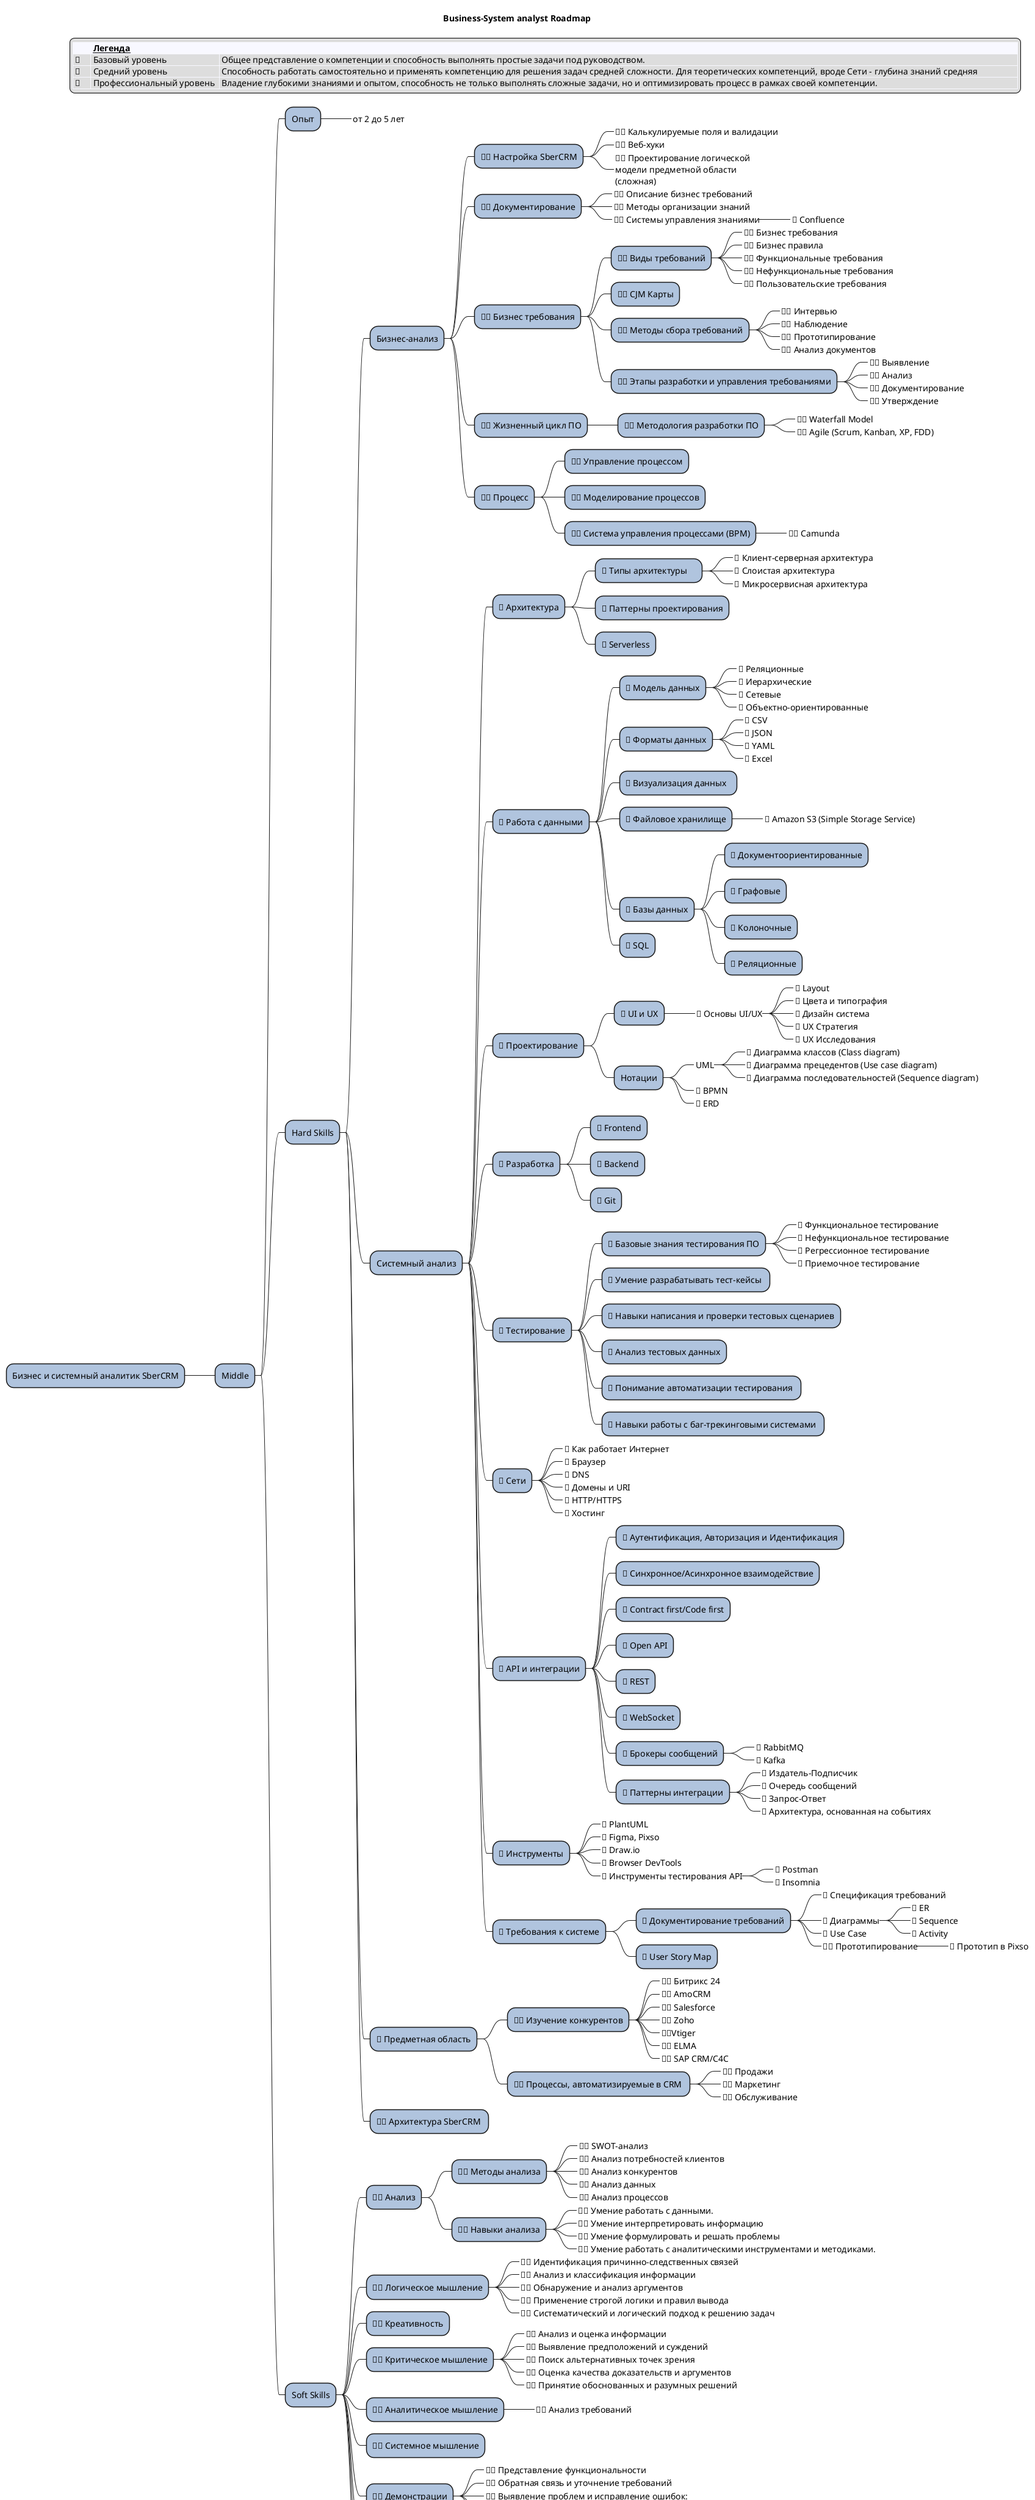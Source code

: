 @startmindmap
/'
    #LightSteelBlue - не пройдено
    #Orange - в процессе изучения
    #YellowGreen - пройдено
    ✅ Есть компетенция
    ❌ Нет компетенции
    ❓ Есть вопросы по компетенции
    ⭕ Не проработано

'/
legend top right
   <#GhostWhite,#GhostWhite>|        |= __Легенда__ | |
   | 🌱 | Базовый уровень           | Общее представление о компетенции и способность выполнять простые задачи под руководством.                                                                                             |
   | 🔶 | Средний уровень           | Способность работать самостоятельно и применять компетенцию для решения задач средней сложности. Для теоретических компетенций, вроде Сети - глубина знаний средняя                  |
   | 🌟 | Профессиональный уровень  | Владение глубокими знаниями и опытом, способность не только выполнять сложные задачи, но и оптимизировать процесс в рамках своей компетенции.                                          |
end legend

title "Business-System analyst Roadmap"
*[#LightSteelBlue] Бизнес и системный аналитик SberCRM
    top to bottom direction
    *[#LightSteelBlue] Middle
        *[#LightSteelBlue]  Опыт
            *[#LightSteelBlue]_ от 2 до 5 лет
        *[#LightSteelBlue] Hard Skills
            left to right direction
            *[#LightSteelBlue] Бизнес-анализ
                *[#LightSteelBlue] 🌟🌟 Настройка SberCRM
                    *[#LightSteelBlue]_ 🌟🌟 Калькулируемые поля и валидации
                    *[#LightSteelBlue]_ 🌟🌟 Веб-хуки
                    *[#LightSteelBlue]_ 🌟🌟 Проектирование логической \nмодели предметной области \n(сложная)
                *[#LightSteelBlue] 🔶🌟 Документирование
                    *[#LightSteelBlue]_ 🔶🌟 Описание бизнес требований
                    *[#LightSteelBlue]_ 🔶🌟 Методы организации знаний
                    *[#LightSteelBlue]_ 🔶🌟 Системы управления знаниями
                        *[#LightSteelBlue]_ 🌟 Confluence
                *[#LightSteelBlue] 🔶🌟 Бизнес требования
                    *[#LightSteelBlue] 🔶🌟 Виды требований
                        *[#LightSteelBlue]_ 🔶🌟 Бизнес требования
                        *[#LightSteelBlue]_ 🔶🌟 Бизнес правила
                        *[#LightSteelBlue]_ 🔶🌟 Функциональные требования
                        *[#LightSteelBlue]_ 🔶🔶 Нефункциональные требования
                        *[#LightSteelBlue]_ 🔶🌟 Пользовательские требования
                    *[#LightSteelBlue] 🌱🔶 CJM Карты
                    *[#LightSteelBlue] 🔶🌟 Методы сбора требований
                        *[#LightSteelBlue]_ 🔶🌟 Интервью
                        *[#LightSteelBlue]_ 🔶🌟 Наблюдение
                        *[#LightSteelBlue]_ 🌱🌟 Прототипирование
                        *[#LightSteelBlue]_ 🌱🌟 Анализ документов
                    *[#LightSteelBlue] 🔶🌟 Этапы разработки и управления требованиями
                        *[#LightSteelBlue]_ 🔶🌟 Выявление
                        *[#LightSteelBlue]_ 🔶🌟 Анализ
                        *[#LightSteelBlue]_ 🔶🌟 Документирование
                        *[#LightSteelBlue]_ 🔶🌟 Утверждение
                *[#LightSteelBlue] 🔶🌟 Жизненный цикл ПО
                    *[#LightSteelBlue] 🔶🌟 Методология разработки ПО
                        *[#LightSteelBlue]_ 🌱🌟 Waterfall Model
                        *[#LightSteelBlue]_ 🔶🌟 Agile (Scrum, Kanban, XP, FDD)
                *[#LightSteelBlue] 🌱🌟 Процесс
                    *[#LightSteelBlue] 🌱🌟 Управление процессом
                    *[#LightSteelBlue] 🌱🌟 Моделирование процессов
                    *[#LightSteelBlue] 🌱🌟 Система управления процессами (BPM)
                        *[#LightSteelBlue]_ 🌱🔶 Camunda
            *[#LightSteelBlue] Системный анализ
                *[#LightSteelBlue] 🌱 Архитектура
                    *[#LightSteelBlue] 🌱 Типы архитектуры    
                        *[#LightSteelBlue]_ 🌱 Клиент-серверная архитектура
                        *[#LightSteelBlue]_ 🌱 Слоистая архитектура
                        *[#LightSteelBlue]_ 🔶 Микросервисная архитектура
                    *[#LightSteelBlue] 🌱 Паттерны проектирования
                    *[#LightSteelBlue] 🌱 Serverless
                *[#LightSteelBlue] 🔶 Работа с данными
                    *[#LightSteelBlue] 🔶 Модель данных
                        *[#LightSteelBlue]_ 🔶 Реляционные
                        *[#LightSteelBlue]_ 🌱 Иерархические
                        *[#LightSteelBlue]_ 🌱 Сетевые
                        *[#LightSteelBlue]_ 🌱 Объектно-ориентированные
                    *[#LightSteelBlue] 🔶 Форматы данных
                        *[#LightSteelBlue]_ 🔶 CSV
                        *[#LightSteelBlue]_ 🔶 JSON
                        *[#LightSteelBlue]_ 🌱 YAML
                        *[#LightSteelBlue]_ 🌟 Excel
                    *[#LightSteelBlue] 🌱 Визуализация данных  
                    *[#LightSteelBlue] 🌱 Файловое хранилище
                        *[#LightSteelBlue]_ 🌱 Amazon S3 (Simple Storage Service)
                    *[#LightSteelBlue] 🔶 Базы данных
                        *[#LightSteelBlue] 🌱 Документоориентированные
                        *[#LightSteelBlue] 🌱 Графовые
                        *[#LightSteelBlue] 🌱 Колоночные
                        *[#LightSteelBlue] 🔶 Реляционные
                    *[#LightSteelBlue] 🔶 SQL
                *[#LightSteelBlue] 🔶 Проектирование
                    *[#LightSteelBlue] 🔶 UI и UX
                        *[#LightSteelBlue]_ 🌱 Основы UI/UX
                            *[#LightSteelBlue]_ 🌱 Layout
                            *[#LightSteelBlue]_ 🌱 Цвета и типография
                            *[#LightSteelBlue]_ 🌱 Дизайн система
                            *[#LightSteelBlue]_ 🌱 UX Стратегия
                            *[#LightSteelBlue]_ 🔶 UX Исследования
                    *[#LightSteelBlue] Нотации
                        *[#LightSteelBlue]_ UML
                            *[#LightSteelBlue]_ 🔶 Диаграмма классов (Сlass diagram)
                            *[#LightSteelBlue]_ 🔶 Диаграмма прецедентов (Use case diagram)
                            *[#LightSteelBlue]_ 🔶 Диаграмма последовательностей (Sequence diagram)
                        *[#LightSteelBlue]_ 🔶 BPMN
                        *[#LightSteelBlue]_ 🔶 ERD
                *[#LightSteelBlue] 🔶 Разработка
                    *[#LightSteelBlue] 🔶 Frontend
                    *[#LightSteelBlue] 🔶 Backend
                    *[#LightSteelBlue] 🌱 Git
                *[#LightSteelBlue] 🔶 Тестирование
                    *[#LightSteelBlue] 🔶 Базовые знания тестирования ПО
                        *[#LightSteelBlue]_ 🔶 Функциональное тестирование
                        *[#LightSteelBlue]_ 🔶 Нефункциональное тестирование
                        *[#LightSteelBlue]_ 🔶 Регрессионное тестирование
                        *[#LightSteelBlue]_ 🔶 Приемочное тестирование
                    *[#LightSteelBlue] 🔶 Умение разрабатывать тест-кейсы 
                    *[#LightSteelBlue] 🔶 Навыки написания и проверки тестовых сценариев
                    *[#LightSteelBlue] 🔶 Анализ тестовых данных
                    *[#LightSteelBlue] 🌱 Понимание автоматизации тестирования 
                    *[#LightSteelBlue] 🔶 Навыки работы с баг-трекинговыми системами 
                *[#LightSteelBlue] 🌱 Сети
                    *[#LightSteelBlue]_ 🌱 Как работает Интернет
                    *[#LightSteelBlue]_ 🌱 Браузер
                    *[#LightSteelBlue]_ 🌱 DNS
                    *[#LightSteelBlue]_ 🌱 Домены и URI
                    *[#LightSteelBlue]_ 🌱 HTTP/HTTPS
                    *[#LightSteelBlue]_ 🌱 Хостинг
                *[#LightSteelBlue] 🔶 API и интеграции
                    *[#LightSteelBlue] 🔶 Аутентификация, Авторизация и Идентификация
                    *[#LightSteelBlue] 🔶 Синхронное/Асинхронное взаимодействие
                    *[#LightSteelBlue] 🔶 Contract first/Code first
                    *[#LightSteelBlue] 🔶 Open API
                    *[#LightSteelBlue] 🔶 REST
                    *[#LightSteelBlue] 🔶 WebSocket
                    *[#LightSteelBlue] 🔶 Брокеры сообщений
                        *[#LightSteelBlue]_ 🌱 RabbitMQ
                        *[#LightSteelBlue]_ 🔶 Kafka
                    *[#LightSteelBlue] 🔶 Паттерны интеграции
                        *[#LightSteelBlue]_ 🔶 Издатель-Подписчик
                        *[#LightSteelBlue]_ 🔶 Очередь сообщений
                        *[#LightSteelBlue]_ 🔶 Запрос-Ответ
                        *[#LightSteelBlue]_ 🌱 Архитектура, основанная на событиях
                *[#LightSteelBlue] 🔶 Инструменты
                    *[#LightSteelBlue]_ 🔶 PlantUML
                    *[#LightSteelBlue]_ 🌱 Figma, Pixso
                    *[#LightSteelBlue]_ 🔶 Draw.io
                    *[#LightSteelBlue]_ 🔶 Browser DevTools
                    *[#LightSteelBlue]_ 🔶 Инструменты тестирования API
                        *[#LightSteelBlue]_ 🔶 Postman
                        *[#LightSteelBlue]_ 🔶 Insomnia
                *[#LightSteelBlue] 🔶 Требования к системе
                    *[#LightSteelBlue] 🔶 Документирование требований
                        *[#LightSteelBlue]_ 🔶 Спецификация требований
                        *[#LightSteelBlue]_ 🔶 Диаграммы
                            *[#LightSteelBlue]_ 🔶 ER
                            *[#LightSteelBlue]_ 🔶 Sequence
                            *[#LightSteelBlue]_ 🔶 Activity
                        *[#LightSteelBlue]_ 🔶 Use Case
                        *[#LightSteelBlue]_ 🌱🔶 Прототипирование
                            *[#LightSteelBlue]_ 🌱 Прототип в Pixso
                    *[#LightSteelBlue] 🔶 User Story Map
            *[#LightSteelBlue] 🔶 Предметная область
                *[#LightSteelBlue] 🔶🔶 Изучение конкурентов
                    *[#LightSteelBlue]_ 🔶🔶 Битрикс 24
                    *[#LightSteelBlue]_ 🔶🔶 AmoCRM
                    *[#LightSteelBlue]_ 🌱🔶 Salesforce
                    *[#LightSteelBlue]_ 🔶🔶 Zoho
                    *[#LightSteelBlue]_ 🌱🌱Vtiger
                    *[#LightSteelBlue]_ 🌱🌟 ELMA
                    *[#LightSteelBlue]_ 🌱🌟 SAP CRM/C4C
                *[#LightSteelBlue] 🔶🔶 Процессы, автоматизируемые в CRM 
                    *[#LightSteelBlue]_ 🔶🔶 Продажи
                    *[#LightSteelBlue]_ 🌱🔶 Маркетинг
                    *[#LightSteelBlue]_ 🔶🔶 Обслуживание
            *[#LightSteelBlue] 🔶🔶 Архитектура SberCRM 
        *[#LightSteelBlue] Soft Skills
            *[#LightSteelBlue] 🔶🔶 Анализ
                *[#LightSteelBlue] 🔶🌟 Методы анализа
                    *[#LightSteelBlue]_ 🌱🌟 SWOT-анализ 
                    *[#LightSteelBlue]_ 🔶🌟 Анализ потребностей клиентов
                    *[#LightSteelBlue]_ 🔶🌟 Анализ конкурентов 
                    *[#LightSteelBlue]_ 🌱🔶 Анализ данных 
                    *[#LightSteelBlue]_ 🌱🔶 Анализ процессов 
                *[#LightSteelBlue] 🔶🔶 Навыки анализа
                    *[#LightSteelBlue]_ 🔶🔶 Умение работать с данными.
                    *[#LightSteelBlue]_ 🔶🔶 Умение интерпретировать информацию
                    *[#LightSteelBlue]_ 🔶🔶 Умение формулировать и решать проблемы
                    *[#LightSteelBlue]_ 🔶🔶 Умение работать с аналитическими инструментами и методиками. 
            *[#LightSteelBlue] 🔶🔶 Логическое мышление
                *[#LightSteelBlue]_ 🔶🔶 Идентификация причинно-следственных связей
                *[#LightSteelBlue]_ 🔶🔶 Анализ и классификация информации
                *[#LightSteelBlue]_ 🔶🔶 Обнаружение и анализ аргументов
                *[#LightSteelBlue]_ 🔶🔶 Применение строгой логики и правил вывода
                *[#LightSteelBlue]_ 🔶🔶 Систематический и логический подход к решению задач
            *[#LightSteelBlue] 🔶🌟 Креативность
            *[#LightSteelBlue] 🔶🔶 Критическое мышление
                *[#LightSteelBlue]_ 🔶🔶 Анализ и оценка информации
                *[#LightSteelBlue]_ 🔶🔶 Выявление предположений и суждений
                *[#LightSteelBlue]_ 🔶🔶 Поиск альтернативных точек зрения
                *[#LightSteelBlue]_ 🔶🔶 Оценка качества доказательств и аргументов
                *[#LightSteelBlue]_ 🔶🔶 Принятие обоснованных и разумных решений
            *[#LightSteelBlue] 🔶🌟 Аналитическое мышление
                *[#LightSteelBlue]_ 🔶🌟 Анализ требований
            *[#LightSteelBlue] 🔶🔶 Системное мышление
            *[#LightSteelBlue] 🔶🌟 Демонстрации
                *[#LightSteelBlue]_ 🔶🌟 Представление функциональности
                *[#LightSteelBlue]_ 🔶🌟 Обратная связь и уточнение требований
                *[#LightSteelBlue]_ 🔶🌟 Выявление проблем и исправление ошибок:
                *[#LightSteelBlue]_ 🔶🌟 Участие заинтересованных сторон
                *[#LightSteelBlue]_ 🔶 Поддержка принятия решений
            *[#LightSteelBlue] 🔶🌟 Интервью
            *[#LightSteelBlue] 🔶🌟 Тайм менеджмент
            *[#LightSteelBlue] 🔶🌟 Коммуникации
                *[#LightSteelBlue]_ 🔶🌟 Ясность и точность
                *[#LightSteelBlue]_ 🔶🌟 Активное слушание
                *[#LightSteelBlue]_ 🔶🌟 Эмпатия и эмоциональный интеллект
                *[#LightSteelBlue]_ 🔶🔶 Убеждение и презентация
                *[#LightSteelBlue]_ 🔶🔶 Гибкость и адаптивность
@endmindmap